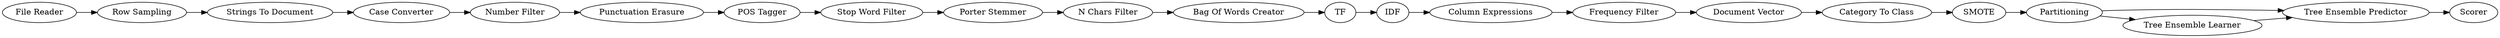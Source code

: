 digraph {
	"-2137180029664387875_25" [label=Scorer]
	"-2137180029664387875_17" [label=IDF]
	"-2137180029664387875_21" [label=Partitioning]
	"-2137180029664387875_15" [label="Bag Of Words Creator"]
	"-2137180029664387875_10" [label="Punctuation Erasure"]
	"-2137180029664387875_8" [label="Case Converter"]
	"-2137180029664387875_11" [label="POS Tagger"]
	"-2137180029664387875_26" [label="Frequency Filter"]
	"-2137180029664387875_19" [label="Document Vector"]
	"-2137180029664387875_16" [label=TF]
	"-2137180029664387875_24" [label="Tree Ensemble Predictor"]
	"-2137180029664387875_6" [label="Row Sampling"]
	"-2137180029664387875_9" [label="Number Filter"]
	"-2137180029664387875_18" [label="Column Expressions"]
	"-2137180029664387875_22" [label="Tree Ensemble Learner"]
	"-2137180029664387875_1" [label="File Reader"]
	"-2137180029664387875_23" [label="Stop Word Filter"]
	"-2137180029664387875_27" [label=SMOTE]
	"-2137180029664387875_7" [label="Strings To Document"]
	"-2137180029664387875_20" [label="Category To Class"]
	"-2137180029664387875_13" [label="Porter Stemmer"]
	"-2137180029664387875_14" [label="N Chars Filter"]
	"-2137180029664387875_23" -> "-2137180029664387875_13"
	"-2137180029664387875_1" -> "-2137180029664387875_6"
	"-2137180029664387875_21" -> "-2137180029664387875_24"
	"-2137180029664387875_8" -> "-2137180029664387875_9"
	"-2137180029664387875_11" -> "-2137180029664387875_23"
	"-2137180029664387875_13" -> "-2137180029664387875_14"
	"-2137180029664387875_21" -> "-2137180029664387875_22"
	"-2137180029664387875_6" -> "-2137180029664387875_7"
	"-2137180029664387875_10" -> "-2137180029664387875_11"
	"-2137180029664387875_19" -> "-2137180029664387875_20"
	"-2137180029664387875_16" -> "-2137180029664387875_17"
	"-2137180029664387875_9" -> "-2137180029664387875_10"
	"-2137180029664387875_24" -> "-2137180029664387875_25"
	"-2137180029664387875_18" -> "-2137180029664387875_26"
	"-2137180029664387875_20" -> "-2137180029664387875_27"
	"-2137180029664387875_17" -> "-2137180029664387875_18"
	"-2137180029664387875_15" -> "-2137180029664387875_16"
	"-2137180029664387875_14" -> "-2137180029664387875_15"
	"-2137180029664387875_26" -> "-2137180029664387875_19"
	"-2137180029664387875_22" -> "-2137180029664387875_24"
	"-2137180029664387875_27" -> "-2137180029664387875_21"
	"-2137180029664387875_7" -> "-2137180029664387875_8"
	rankdir=LR
}
